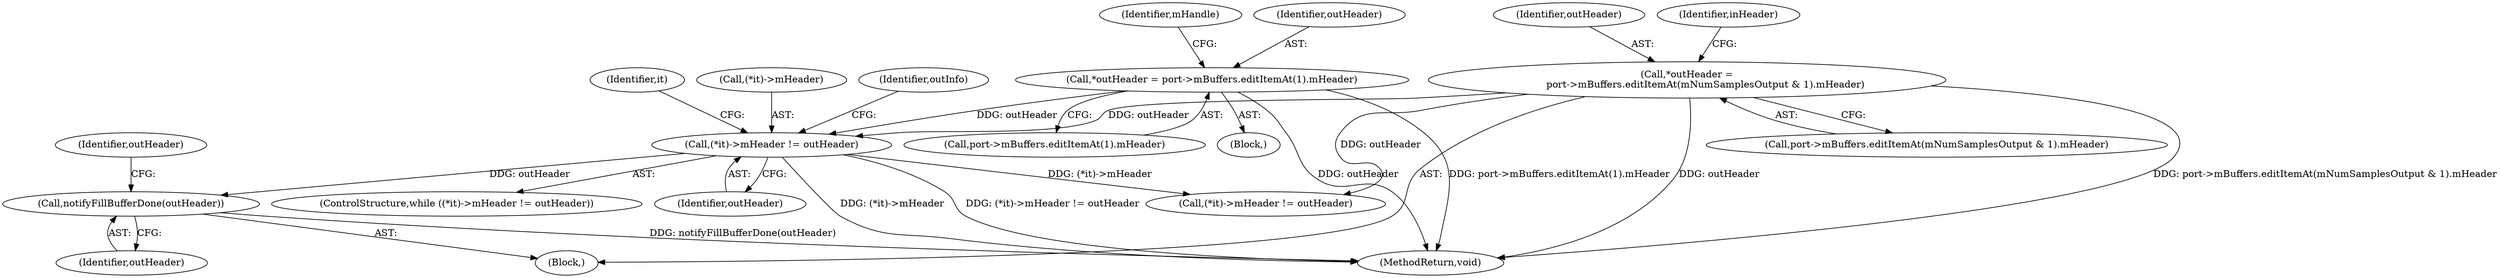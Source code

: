 digraph "0_Android_d4271b792bdad85a80e2b83ab34c4b30b74f53ec@pointer" {
"1000633" [label="(Call,notifyFillBufferDone(outHeader))"];
"1000609" [label="(Call,(*it)->mHeader != outHeader)"];
"1000421" [label="(Call,*outHeader = port->mBuffers.editItemAt(1).mHeader)"];
"1000160" [label="(Call,*outHeader =\n            port->mBuffers.editItemAt(mNumSamplesOutput & 1).mHeader)"];
"1000161" [label="(Identifier,outHeader)"];
"1000610" [label="(Call,(*it)->mHeader)"];
"1000636" [label="(Identifier,outHeader)"];
"1000608" [label="(ControlStructure,while ((*it)->mHeader != outHeader))"];
"1000640" [label="(MethodReturn,void)"];
"1000162" [label="(Call,port->mBuffers.editItemAt(mNumSamplesOutput & 1).mHeader)"];
"1000129" [label="(Block,)"];
"1000171" [label="(Identifier,inHeader)"];
"1000609" [label="(Call,(*it)->mHeader != outHeader)"];
"1000620" [label="(Identifier,outInfo)"];
"1000428" [label="(Identifier,mHandle)"];
"1000614" [label="(Identifier,outHeader)"];
"1000421" [label="(Call,*outHeader = port->mBuffers.editItemAt(1).mHeader)"];
"1000633" [label="(Call,notifyFillBufferDone(outHeader))"];
"1000617" [label="(Identifier,it)"];
"1000422" [label="(Identifier,outHeader)"];
"1000208" [label="(Call,(*it)->mHeader != outHeader)"];
"1000160" [label="(Call,*outHeader =\n            port->mBuffers.editItemAt(mNumSamplesOutput & 1).mHeader)"];
"1000634" [label="(Identifier,outHeader)"];
"1000423" [label="(Call,port->mBuffers.editItemAt(1).mHeader)"];
"1000414" [label="(Block,)"];
"1000633" -> "1000129"  [label="AST: "];
"1000633" -> "1000634"  [label="CFG: "];
"1000634" -> "1000633"  [label="AST: "];
"1000636" -> "1000633"  [label="CFG: "];
"1000633" -> "1000640"  [label="DDG: notifyFillBufferDone(outHeader)"];
"1000609" -> "1000633"  [label="DDG: outHeader"];
"1000609" -> "1000608"  [label="AST: "];
"1000609" -> "1000614"  [label="CFG: "];
"1000610" -> "1000609"  [label="AST: "];
"1000614" -> "1000609"  [label="AST: "];
"1000617" -> "1000609"  [label="CFG: "];
"1000620" -> "1000609"  [label="CFG: "];
"1000609" -> "1000640"  [label="DDG: (*it)->mHeader"];
"1000609" -> "1000640"  [label="DDG: (*it)->mHeader != outHeader"];
"1000609" -> "1000208"  [label="DDG: (*it)->mHeader"];
"1000421" -> "1000609"  [label="DDG: outHeader"];
"1000160" -> "1000609"  [label="DDG: outHeader"];
"1000421" -> "1000414"  [label="AST: "];
"1000421" -> "1000423"  [label="CFG: "];
"1000422" -> "1000421"  [label="AST: "];
"1000423" -> "1000421"  [label="AST: "];
"1000428" -> "1000421"  [label="CFG: "];
"1000421" -> "1000640"  [label="DDG: port->mBuffers.editItemAt(1).mHeader"];
"1000421" -> "1000640"  [label="DDG: outHeader"];
"1000160" -> "1000129"  [label="AST: "];
"1000160" -> "1000162"  [label="CFG: "];
"1000161" -> "1000160"  [label="AST: "];
"1000162" -> "1000160"  [label="AST: "];
"1000171" -> "1000160"  [label="CFG: "];
"1000160" -> "1000640"  [label="DDG: port->mBuffers.editItemAt(mNumSamplesOutput & 1).mHeader"];
"1000160" -> "1000640"  [label="DDG: outHeader"];
"1000160" -> "1000208"  [label="DDG: outHeader"];
}
